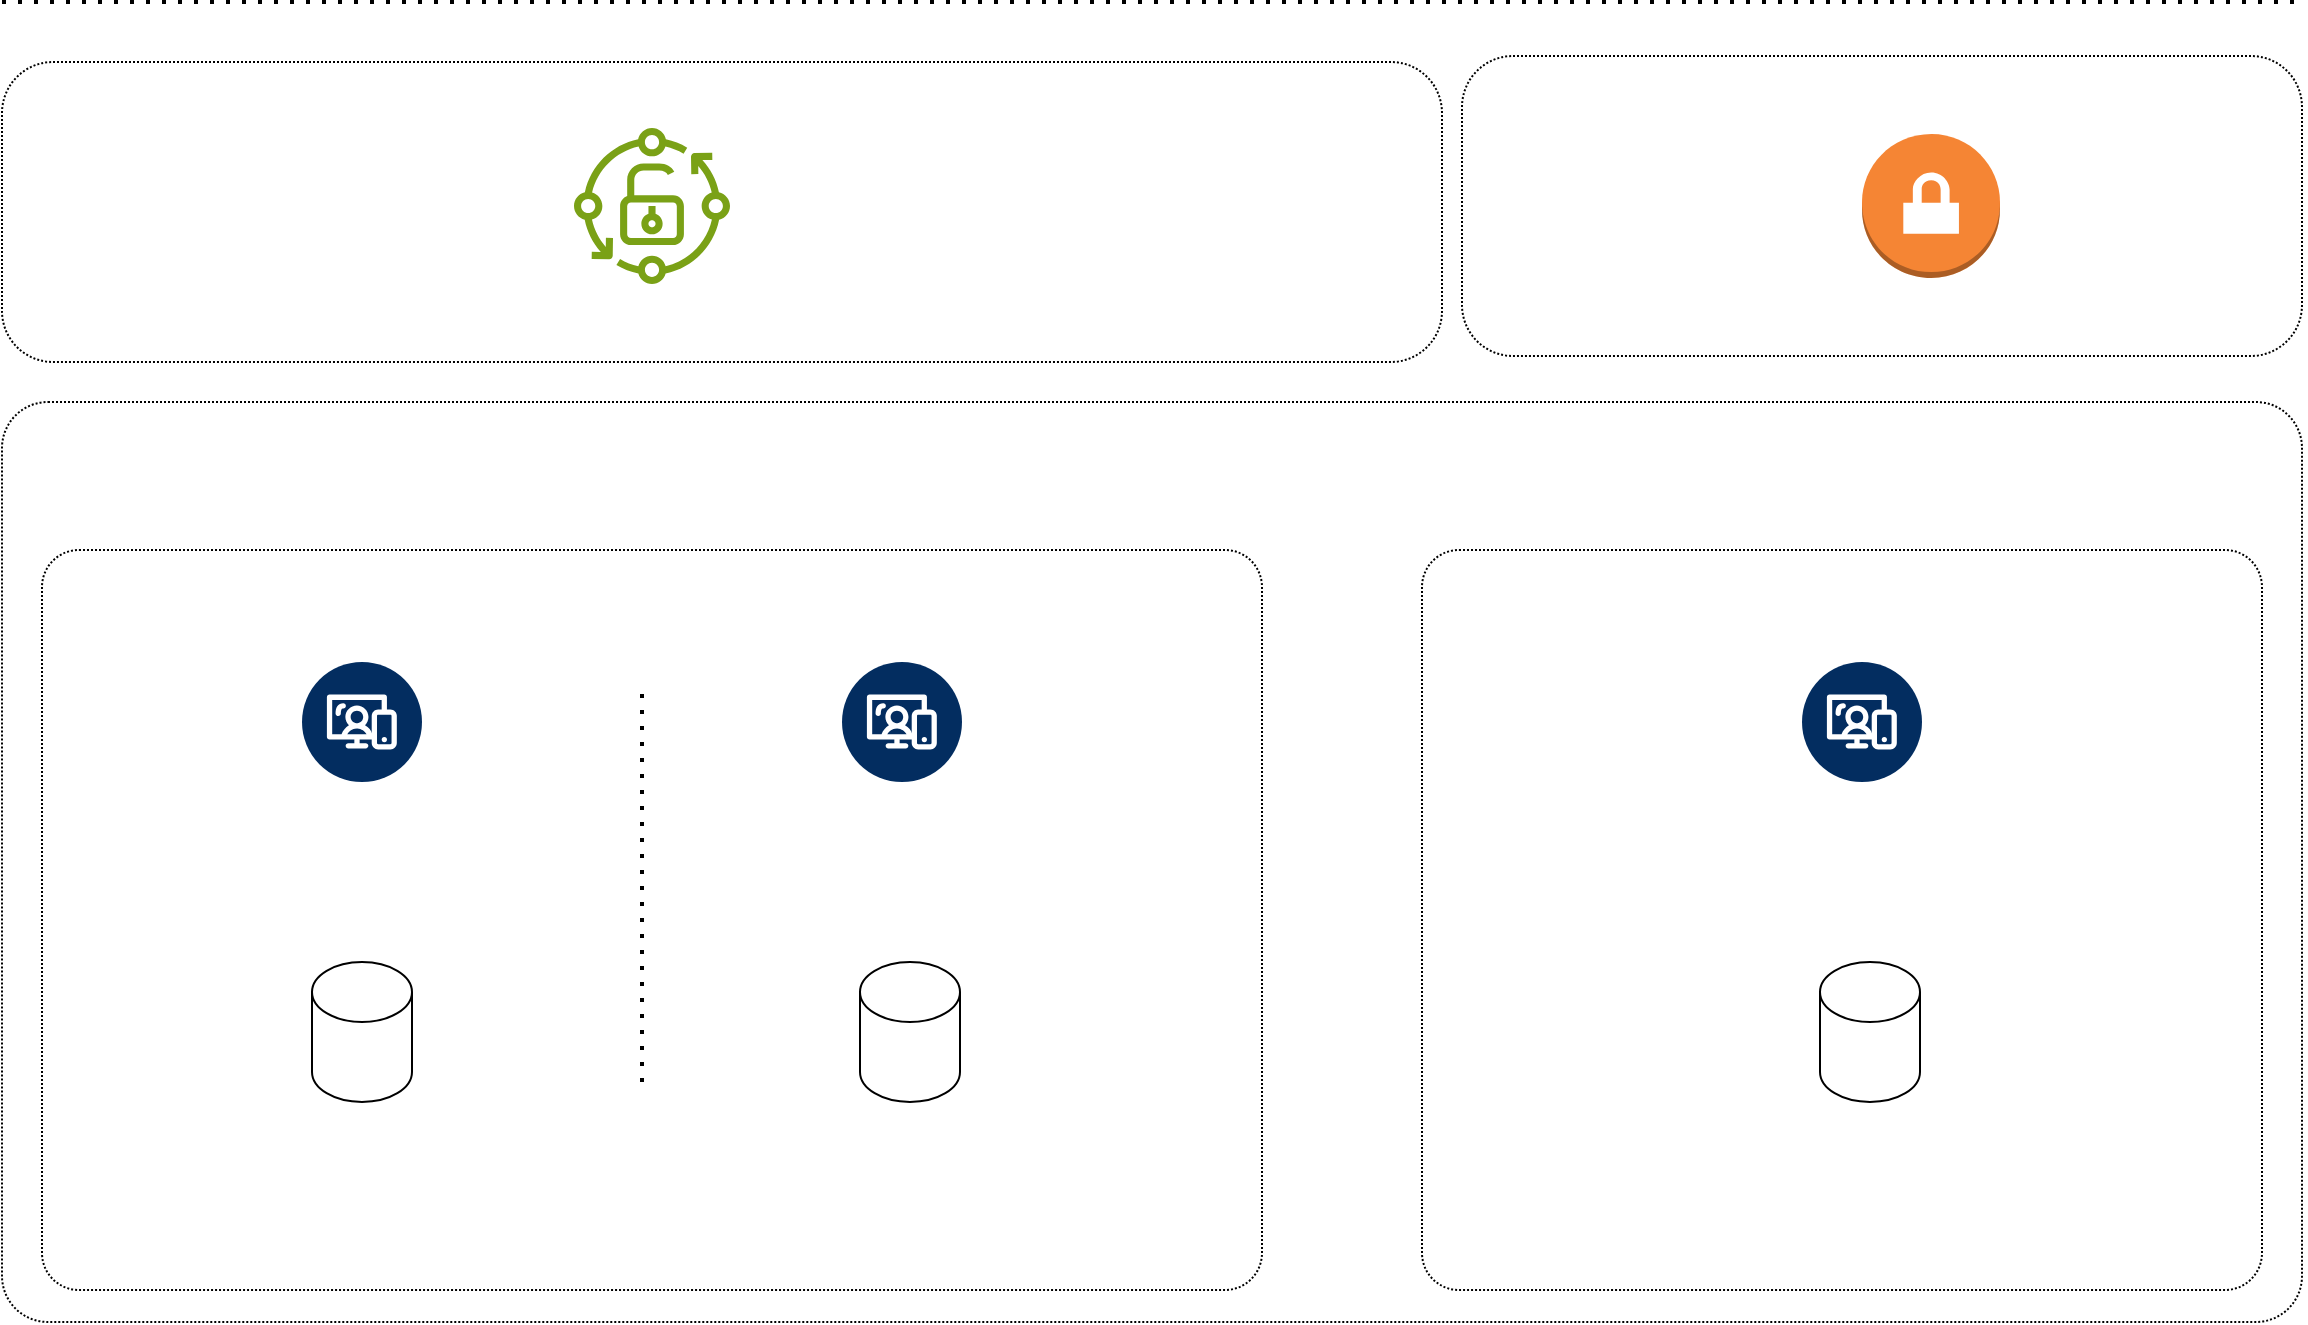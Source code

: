 <mxfile version="24.8.4">
  <diagram name="Page-1" id="b_wjNfzORTjbHEDvQfJR">
    <mxGraphModel dx="1644" dy="794" grid="1" gridSize="10" guides="1" tooltips="1" connect="1" arrows="1" fold="1" page="1" pageScale="1" pageWidth="1169" pageHeight="827" math="0" shadow="0">
      <root>
        <mxCell id="0" />
        <mxCell id="1" parent="0" />
        <mxCell id="yVznmgjhYQ62BfokBK0U-29" value="" style="rounded=1;whiteSpace=wrap;html=1;fillColor=none;dashed=1;dashPattern=1 1;arcSize=17;movable=1;resizable=1;rotatable=1;deletable=1;editable=1;locked=0;connectable=1;" vertex="1" parent="1">
          <mxGeometry x="740" y="167" width="420" height="150" as="geometry" />
        </mxCell>
        <mxCell id="yVznmgjhYQ62BfokBK0U-1" value="" style="endArrow=none;dashed=1;html=1;dashPattern=1 3;strokeWidth=2;rounded=0;movable=0;resizable=0;rotatable=0;deletable=0;editable=0;locked=1;connectable=0;" edge="1" parent="1">
          <mxGeometry width="50" height="50" relative="1" as="geometry">
            <mxPoint x="10" y="140" as="sourcePoint" />
            <mxPoint x="1160" y="140" as="targetPoint" />
          </mxGeometry>
        </mxCell>
        <mxCell id="yVznmgjhYQ62BfokBK0U-2" value="" style="rounded=1;whiteSpace=wrap;html=1;fillColor=none;dashed=1;dashPattern=1 1;arcSize=5;movable=0;resizable=0;rotatable=0;deletable=0;editable=0;locked=1;connectable=0;" vertex="1" parent="1">
          <mxGeometry x="10" y="340" width="1150" height="460" as="geometry" />
        </mxCell>
        <mxCell id="yVznmgjhYQ62BfokBK0U-3" value="" style="rounded=1;whiteSpace=wrap;html=1;fillColor=none;dashed=1;dashPattern=1 1;arcSize=5;movable=0;resizable=0;rotatable=0;deletable=0;editable=0;locked=1;connectable=0;" vertex="1" parent="1">
          <mxGeometry x="30" y="414" width="610" height="370" as="geometry" />
        </mxCell>
        <mxCell id="yVznmgjhYQ62BfokBK0U-4" value="" style="rounded=1;whiteSpace=wrap;html=1;fillColor=none;dashed=1;dashPattern=1 1;arcSize=5;movable=0;resizable=0;rotatable=0;deletable=0;editable=0;locked=1;connectable=0;" vertex="1" parent="1">
          <mxGeometry x="720" y="414" width="420" height="370" as="geometry" />
        </mxCell>
        <mxCell id="yVznmgjhYQ62BfokBK0U-5" value="" style="rounded=1;whiteSpace=wrap;html=1;fillColor=none;dashed=1;dashPattern=1 1;arcSize=17;movable=1;resizable=1;rotatable=1;deletable=1;editable=1;locked=0;connectable=1;" vertex="1" parent="1">
          <mxGeometry x="10" y="170" width="720" height="150" as="geometry" />
        </mxCell>
        <mxCell id="yVznmgjhYQ62BfokBK0U-17" value="" style="shape=cylinder3;whiteSpace=wrap;html=1;boundedLbl=1;backgroundOutline=1;size=15;" vertex="1" parent="1">
          <mxGeometry x="165" y="620" width="50" height="70" as="geometry" />
        </mxCell>
        <mxCell id="yVznmgjhYQ62BfokBK0U-18" value="" style="shape=cylinder3;whiteSpace=wrap;html=1;boundedLbl=1;backgroundOutline=1;size=15;" vertex="1" parent="1">
          <mxGeometry x="439" y="620" width="50" height="70" as="geometry" />
        </mxCell>
        <mxCell id="yVznmgjhYQ62BfokBK0U-19" value="" style="verticalLabelPosition=bottom;aspect=fixed;html=1;shape=mxgraph.salesforce.web2;" vertex="1" parent="1">
          <mxGeometry x="160" y="470" width="60" height="60" as="geometry" />
        </mxCell>
        <mxCell id="yVznmgjhYQ62BfokBK0U-20" value="" style="verticalLabelPosition=bottom;aspect=fixed;html=1;shape=mxgraph.salesforce.web2;" vertex="1" parent="1">
          <mxGeometry x="430" y="470" width="60" height="60" as="geometry" />
        </mxCell>
        <mxCell id="yVznmgjhYQ62BfokBK0U-22" value="" style="shape=cylinder3;whiteSpace=wrap;html=1;boundedLbl=1;backgroundOutline=1;size=15;" vertex="1" parent="1">
          <mxGeometry x="919" y="620" width="50" height="70" as="geometry" />
        </mxCell>
        <mxCell id="yVznmgjhYQ62BfokBK0U-23" value="" style="verticalLabelPosition=bottom;aspect=fixed;html=1;shape=mxgraph.salesforce.web2;" vertex="1" parent="1">
          <mxGeometry x="910" y="470" width="60" height="60" as="geometry" />
        </mxCell>
        <mxCell id="yVznmgjhYQ62BfokBK0U-25" value="" style="endArrow=none;dashed=1;html=1;dashPattern=1 3;strokeWidth=2;rounded=0;" edge="1" parent="1">
          <mxGeometry width="50" height="50" relative="1" as="geometry">
            <mxPoint x="330" y="680" as="sourcePoint" />
            <mxPoint x="330" y="480" as="targetPoint" />
          </mxGeometry>
        </mxCell>
        <mxCell id="yVznmgjhYQ62BfokBK0U-26" value="" style="sketch=0;outlineConnect=0;fontColor=#232F3E;gradientColor=none;fillColor=#7AA116;strokeColor=none;dashed=0;verticalLabelPosition=bottom;verticalAlign=top;align=center;html=1;fontSize=12;fontStyle=0;aspect=fixed;pointerEvents=1;shape=mxgraph.aws4.iot_greengrass_component_public;" vertex="1" parent="1">
          <mxGeometry x="296" y="203" width="78" height="78" as="geometry" />
        </mxCell>
        <mxCell id="yVznmgjhYQ62BfokBK0U-27" value="" style="outlineConnect=0;dashed=0;verticalLabelPosition=bottom;verticalAlign=top;align=center;html=1;shape=mxgraph.aws3.vpn_gateway;fillColor=#F58534;gradientColor=none;" vertex="1" parent="1">
          <mxGeometry x="940" y="206" width="69" height="72" as="geometry" />
        </mxCell>
      </root>
    </mxGraphModel>
  </diagram>
</mxfile>
